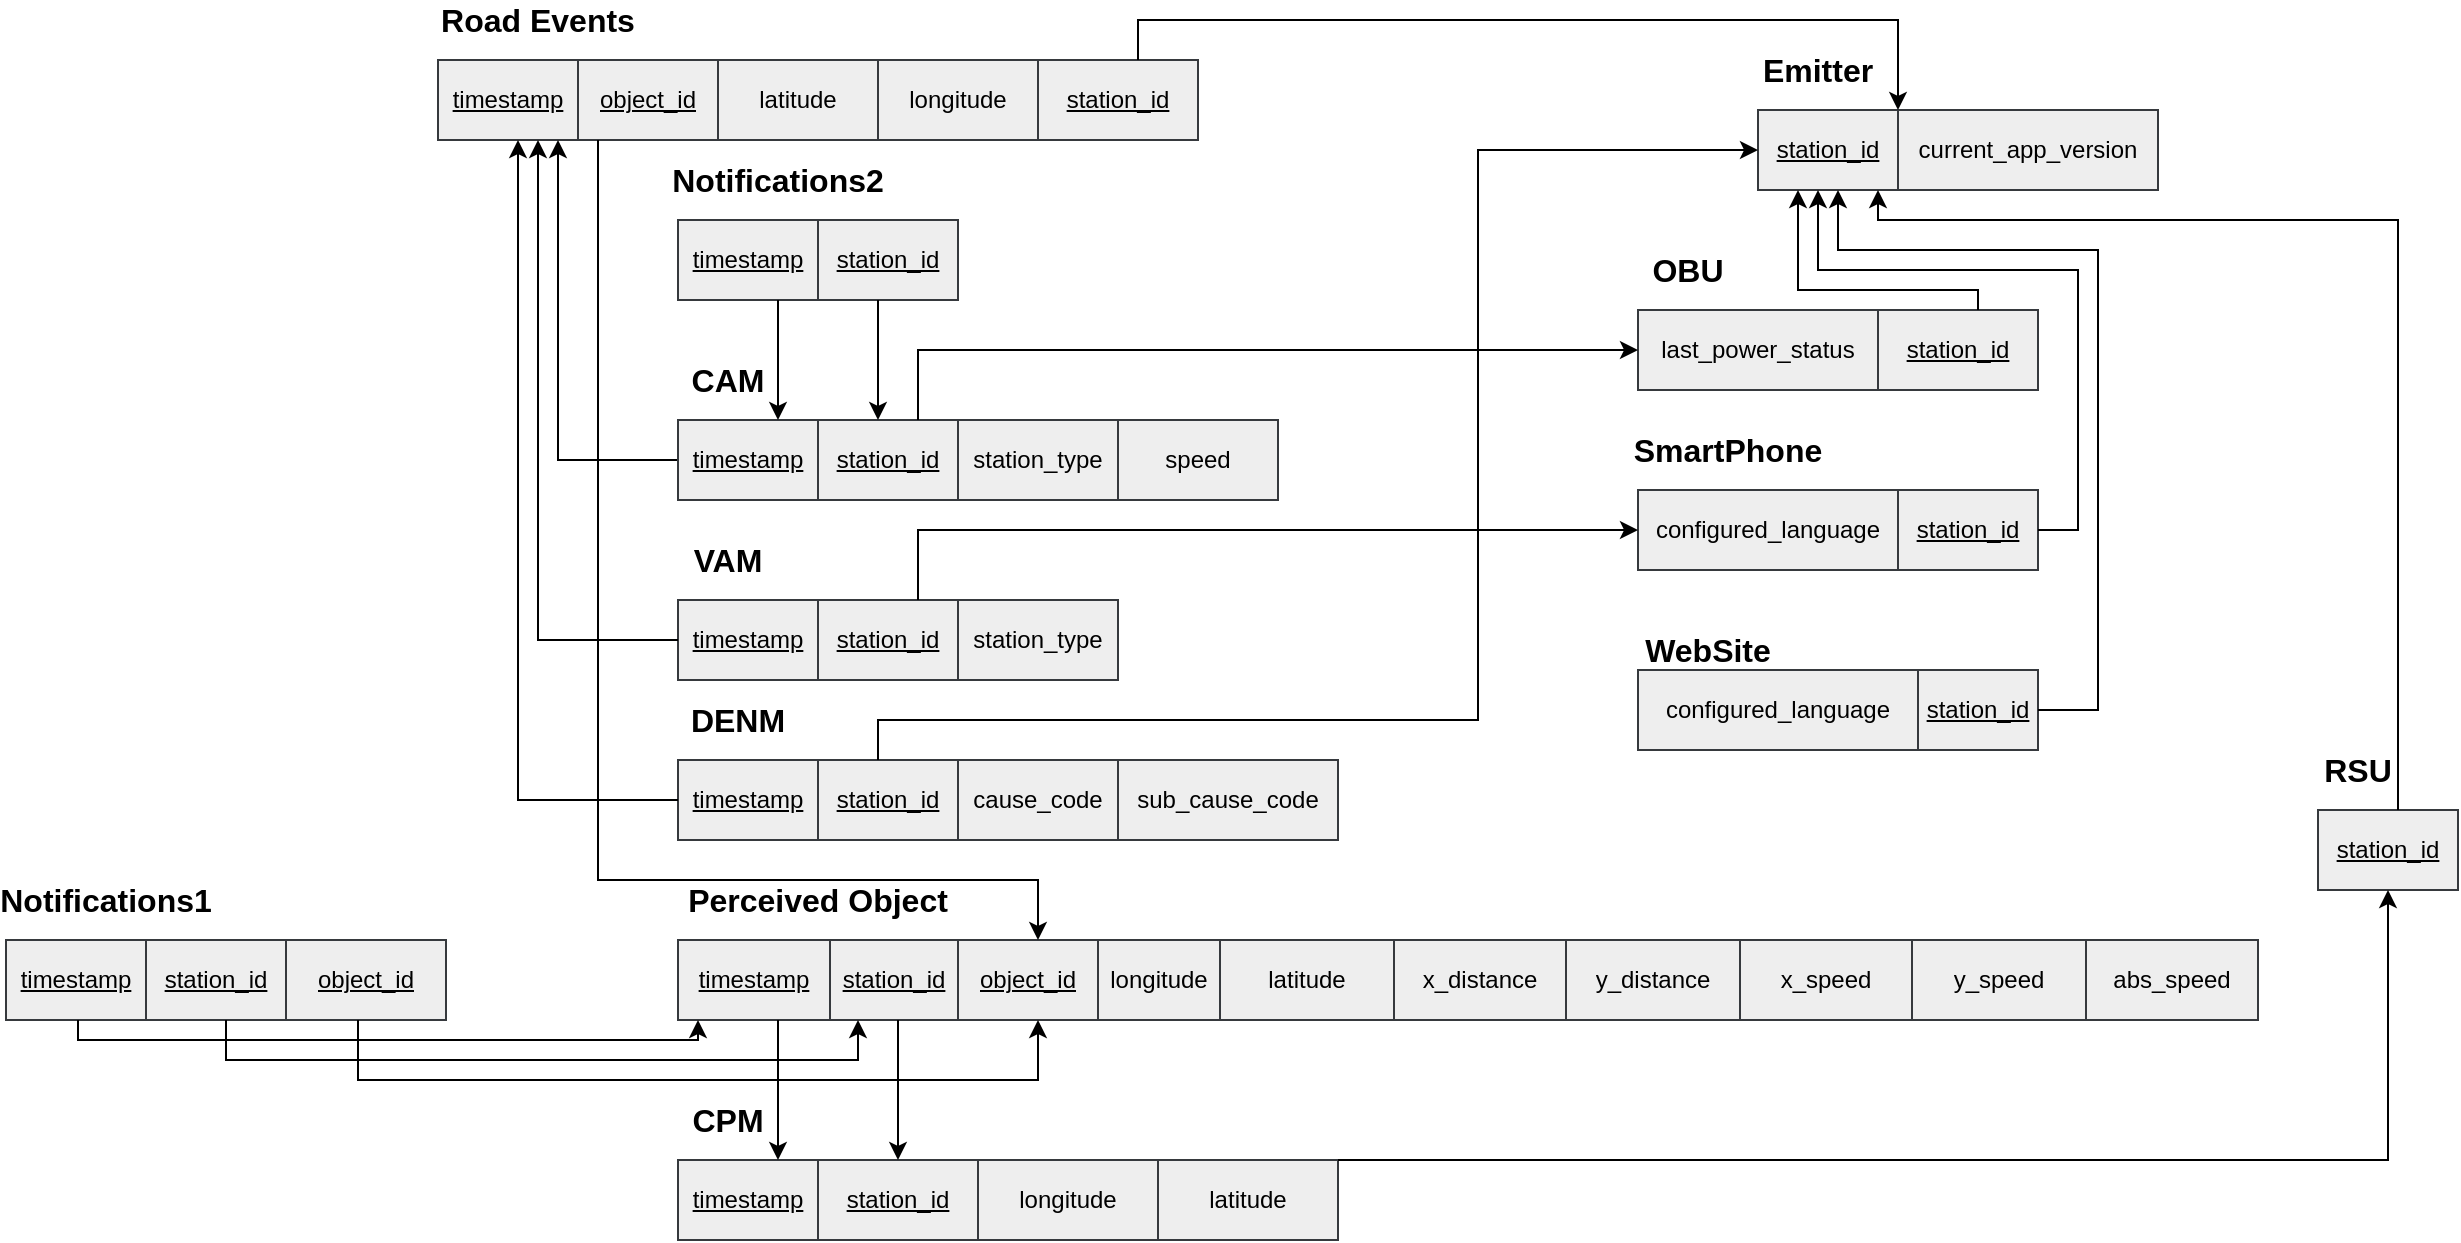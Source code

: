 <mxfile version="14.6.6" type="device"><diagram id="kqrPv_yDNmYcwUpfh7iH" name="Page-1"><mxGraphModel dx="1372" dy="756" grid="1" gridSize="10" guides="1" tooltips="1" connect="1" arrows="1" fold="1" page="1" pageScale="1" pageWidth="827" pageHeight="1169" math="0" shadow="0"><root><mxCell id="0"/><mxCell id="1" parent="0"/><mxCell id="LQhwVFGZXjjBHXmuentA-1" value="" style="shape=table;html=1;whiteSpace=wrap;startSize=0;container=1;collapsible=0;childLayout=tableLayout;fillColor=#eeeeee;strokeColor=#36393d;" parent="1" vertex="1"><mxGeometry x="520" y="240" width="380" height="40" as="geometry"/></mxCell><mxCell id="LQhwVFGZXjjBHXmuentA-2" value="" style="shape=partialRectangle;html=1;whiteSpace=wrap;collapsible=0;dropTarget=0;pointerEvents=0;fillColor=none;top=0;left=0;bottom=0;right=0;points=[[0,0.5],[1,0.5]];portConstraint=eastwest;" parent="LQhwVFGZXjjBHXmuentA-1" vertex="1"><mxGeometry width="380" height="40" as="geometry"/></mxCell><mxCell id="LQhwVFGZXjjBHXmuentA-3" value="&lt;u&gt;timestamp&lt;/u&gt;" style="shape=partialRectangle;html=1;whiteSpace=wrap;connectable=0;fillColor=none;top=0;left=0;bottom=0;right=0;overflow=hidden;" parent="LQhwVFGZXjjBHXmuentA-2" vertex="1"><mxGeometry width="70" height="40" as="geometry"/></mxCell><mxCell id="LQhwVFGZXjjBHXmuentA-93" value="&lt;u&gt;object_id&lt;/u&gt;" style="shape=partialRectangle;html=1;whiteSpace=wrap;connectable=0;fillColor=none;top=0;left=0;bottom=0;right=0;overflow=hidden;" parent="LQhwVFGZXjjBHXmuentA-2" vertex="1"><mxGeometry x="70" width="70" height="40" as="geometry"/></mxCell><mxCell id="LQhwVFGZXjjBHXmuentA-4" value="latitude" style="shape=partialRectangle;html=1;whiteSpace=wrap;connectable=0;fillColor=none;top=0;left=0;bottom=0;right=0;overflow=hidden;" parent="LQhwVFGZXjjBHXmuentA-2" vertex="1"><mxGeometry x="140" width="80" height="40" as="geometry"/></mxCell><mxCell id="LQhwVFGZXjjBHXmuentA-9" value="longitude" style="shape=partialRectangle;html=1;whiteSpace=wrap;connectable=0;fillColor=none;top=0;left=0;bottom=0;right=0;overflow=hidden;" parent="LQhwVFGZXjjBHXmuentA-2" vertex="1"><mxGeometry x="220" width="80" height="40" as="geometry"/></mxCell><mxCell id="qIeASprypmDeruJu5HzE-32" value="&lt;u&gt;station_id&lt;/u&gt;" style="shape=partialRectangle;html=1;whiteSpace=wrap;connectable=0;fillColor=none;top=0;left=0;bottom=0;right=0;overflow=hidden;" vertex="1" parent="LQhwVFGZXjjBHXmuentA-2"><mxGeometry x="300" width="80" height="40" as="geometry"/></mxCell><mxCell id="LQhwVFGZXjjBHXmuentA-5" value="&lt;span style=&quot;font-size: 16px&quot;&gt;&lt;b&gt;Road Events&lt;/b&gt;&lt;/span&gt;" style="text;html=1;strokeColor=none;fillColor=none;align=center;verticalAlign=middle;whiteSpace=wrap;rounded=0;" parent="1" vertex="1"><mxGeometry x="520" y="210" width="100" height="20" as="geometry"/></mxCell><mxCell id="qIeASprypmDeruJu5HzE-10" style="edgeStyle=orthogonalEdgeStyle;rounded=0;orthogonalLoop=1;jettySize=auto;html=1;" edge="1" parent="1" source="LQhwVFGZXjjBHXmuentA-10" target="LQhwVFGZXjjBHXmuentA-2"><mxGeometry relative="1" as="geometry"><Array as="points"><mxPoint x="580" y="440"/></Array></mxGeometry></mxCell><mxCell id="LQhwVFGZXjjBHXmuentA-10" value="" style="shape=table;html=1;whiteSpace=wrap;startSize=0;container=1;collapsible=0;childLayout=tableLayout;fillColor=#eeeeee;strokeColor=#36393d;" parent="1" vertex="1"><mxGeometry x="640" y="420" width="300" height="40" as="geometry"/></mxCell><mxCell id="LQhwVFGZXjjBHXmuentA-11" value="" style="shape=partialRectangle;html=1;whiteSpace=wrap;collapsible=0;dropTarget=0;pointerEvents=0;fillColor=none;top=0;left=0;bottom=0;right=0;points=[[0,0.5],[1,0.5]];portConstraint=eastwest;" parent="LQhwVFGZXjjBHXmuentA-10" vertex="1"><mxGeometry width="300" height="40" as="geometry"/></mxCell><mxCell id="LQhwVFGZXjjBHXmuentA-12" value="&lt;u&gt;timestamp&lt;/u&gt;" style="shape=partialRectangle;html=1;whiteSpace=wrap;connectable=0;fillColor=none;top=0;left=0;bottom=0;right=0;overflow=hidden;" parent="LQhwVFGZXjjBHXmuentA-11" vertex="1"><mxGeometry width="70" height="40" as="geometry"/></mxCell><mxCell id="LQhwVFGZXjjBHXmuentA-106" value="&lt;u&gt;station_id&lt;/u&gt;" style="shape=partialRectangle;html=1;whiteSpace=wrap;connectable=0;fillColor=none;top=0;left=0;bottom=0;right=0;overflow=hidden;" parent="LQhwVFGZXjjBHXmuentA-11" vertex="1"><mxGeometry x="70" width="70" height="40" as="geometry"/></mxCell><mxCell id="LQhwVFGZXjjBHXmuentA-13" value="station_type" style="shape=partialRectangle;html=1;whiteSpace=wrap;connectable=0;fillColor=none;top=0;left=0;bottom=0;right=0;overflow=hidden;" parent="LQhwVFGZXjjBHXmuentA-11" vertex="1"><mxGeometry x="140" width="80" height="40" as="geometry"/></mxCell><mxCell id="LQhwVFGZXjjBHXmuentA-129" value="speed" style="shape=partialRectangle;html=1;whiteSpace=wrap;connectable=0;fillColor=none;top=0;left=0;bottom=0;right=0;overflow=hidden;" parent="LQhwVFGZXjjBHXmuentA-11" vertex="1"><mxGeometry x="220" width="80" height="40" as="geometry"/></mxCell><mxCell id="LQhwVFGZXjjBHXmuentA-15" value="&lt;span style=&quot;font-size: 16px&quot;&gt;&lt;b&gt;CAM&lt;/b&gt;&lt;/span&gt;" style="text;html=1;strokeColor=none;fillColor=none;align=center;verticalAlign=middle;whiteSpace=wrap;rounded=0;" parent="1" vertex="1"><mxGeometry x="640" y="390" width="50" height="20" as="geometry"/></mxCell><mxCell id="LQhwVFGZXjjBHXmuentA-16" value="" style="shape=table;html=1;whiteSpace=wrap;startSize=0;container=1;collapsible=0;childLayout=tableLayout;fillColor=#eeeeee;strokeColor=#36393d;" parent="1" vertex="1"><mxGeometry x="640" y="510" width="220" height="40" as="geometry"/></mxCell><mxCell id="LQhwVFGZXjjBHXmuentA-17" value="" style="shape=partialRectangle;html=1;whiteSpace=wrap;collapsible=0;dropTarget=0;pointerEvents=0;fillColor=none;top=0;left=0;bottom=0;right=0;points=[[0,0.5],[1,0.5]];portConstraint=eastwest;" parent="LQhwVFGZXjjBHXmuentA-16" vertex="1"><mxGeometry width="220" height="40" as="geometry"/></mxCell><mxCell id="LQhwVFGZXjjBHXmuentA-18" value="&lt;u&gt;timestamp&lt;/u&gt;" style="shape=partialRectangle;html=1;whiteSpace=wrap;connectable=0;fillColor=none;top=0;left=0;bottom=0;right=0;overflow=hidden;" parent="LQhwVFGZXjjBHXmuentA-17" vertex="1"><mxGeometry width="70" height="40" as="geometry"/></mxCell><mxCell id="LQhwVFGZXjjBHXmuentA-119" value="&lt;u&gt;station_id&lt;/u&gt;" style="shape=partialRectangle;html=1;whiteSpace=wrap;connectable=0;fillColor=none;top=0;left=0;bottom=0;right=0;overflow=hidden;" parent="LQhwVFGZXjjBHXmuentA-17" vertex="1"><mxGeometry x="70" width="70" height="40" as="geometry"/></mxCell><mxCell id="LQhwVFGZXjjBHXmuentA-19" value="station_type" style="shape=partialRectangle;html=1;whiteSpace=wrap;connectable=0;fillColor=none;top=0;left=0;bottom=0;right=0;overflow=hidden;" parent="LQhwVFGZXjjBHXmuentA-17" vertex="1"><mxGeometry x="140" width="80" height="40" as="geometry"/></mxCell><mxCell id="LQhwVFGZXjjBHXmuentA-20" value="&lt;span style=&quot;font-size: 16px&quot;&gt;&lt;b&gt;VAM&lt;/b&gt;&lt;/span&gt;" style="text;html=1;strokeColor=none;fillColor=none;align=center;verticalAlign=middle;whiteSpace=wrap;rounded=0;" parent="1" vertex="1"><mxGeometry x="640" y="480" width="50" height="20" as="geometry"/></mxCell><mxCell id="LQhwVFGZXjjBHXmuentA-21" value="" style="shape=table;html=1;whiteSpace=wrap;startSize=0;container=1;collapsible=0;childLayout=tableLayout;fillColor=#eeeeee;strokeColor=#36393d;" parent="1" vertex="1"><mxGeometry x="640" y="590" width="330" height="40" as="geometry"/></mxCell><mxCell id="LQhwVFGZXjjBHXmuentA-22" value="" style="shape=partialRectangle;html=1;whiteSpace=wrap;collapsible=0;dropTarget=0;pointerEvents=0;fillColor=none;top=0;left=0;bottom=0;right=0;points=[[0,0.5],[1,0.5]];portConstraint=eastwest;" parent="LQhwVFGZXjjBHXmuentA-21" vertex="1"><mxGeometry width="330" height="40" as="geometry"/></mxCell><mxCell id="LQhwVFGZXjjBHXmuentA-23" value="&lt;u&gt;timestamp&lt;/u&gt;" style="shape=partialRectangle;html=1;whiteSpace=wrap;connectable=0;fillColor=none;top=0;left=0;bottom=0;right=0;overflow=hidden;" parent="LQhwVFGZXjjBHXmuentA-22" vertex="1"><mxGeometry width="70" height="40" as="geometry"/></mxCell><mxCell id="LQhwVFGZXjjBHXmuentA-107" value="&lt;u&gt;station_id&lt;/u&gt;" style="shape=partialRectangle;html=1;whiteSpace=wrap;connectable=0;fillColor=none;top=0;left=0;bottom=0;right=0;overflow=hidden;" parent="LQhwVFGZXjjBHXmuentA-22" vertex="1"><mxGeometry x="70" width="70" height="40" as="geometry"/></mxCell><mxCell id="LQhwVFGZXjjBHXmuentA-24" value="cause_code" style="shape=partialRectangle;html=1;whiteSpace=wrap;connectable=0;fillColor=none;top=0;left=0;bottom=0;right=0;overflow=hidden;" parent="LQhwVFGZXjjBHXmuentA-22" vertex="1"><mxGeometry x="140" width="80" height="40" as="geometry"/></mxCell><mxCell id="LQhwVFGZXjjBHXmuentA-26" value="sub_cause_code" style="shape=partialRectangle;html=1;whiteSpace=wrap;connectable=0;fillColor=none;top=0;left=0;bottom=0;right=0;overflow=hidden;" parent="LQhwVFGZXjjBHXmuentA-22" vertex="1"><mxGeometry x="220" width="110" height="40" as="geometry"/></mxCell><mxCell id="LQhwVFGZXjjBHXmuentA-25" value="&lt;span style=&quot;font-size: 16px&quot;&gt;&lt;b&gt;DENM&lt;/b&gt;&lt;/span&gt;" style="text;html=1;strokeColor=none;fillColor=none;align=center;verticalAlign=middle;whiteSpace=wrap;rounded=0;" parent="1" vertex="1"><mxGeometry x="640" y="560" width="60" height="20" as="geometry"/></mxCell><mxCell id="LQhwVFGZXjjBHXmuentA-27" value="" style="shape=table;html=1;whiteSpace=wrap;startSize=0;container=1;collapsible=0;childLayout=tableLayout;fillColor=#eeeeee;strokeColor=#36393d;" parent="1" vertex="1"><mxGeometry x="640" y="680" width="790" height="40" as="geometry"/></mxCell><mxCell id="LQhwVFGZXjjBHXmuentA-28" value="" style="shape=partialRectangle;html=1;whiteSpace=wrap;collapsible=0;dropTarget=0;pointerEvents=0;fillColor=none;top=0;left=0;bottom=0;right=0;points=[[0,0.5],[1,0.5]];portConstraint=eastwest;" parent="LQhwVFGZXjjBHXmuentA-27" vertex="1"><mxGeometry width="790" height="40" as="geometry"/></mxCell><mxCell id="LQhwVFGZXjjBHXmuentA-29" value="&lt;u&gt;timestamp&lt;/u&gt;" style="shape=partialRectangle;html=1;whiteSpace=wrap;connectable=0;fillColor=none;top=0;left=0;bottom=0;right=0;overflow=hidden;" parent="LQhwVFGZXjjBHXmuentA-28" vertex="1"><mxGeometry width="76" height="40" as="geometry"/></mxCell><mxCell id="LQhwVFGZXjjBHXmuentA-30" value="&lt;u&gt;station_id&lt;/u&gt;" style="shape=partialRectangle;html=1;whiteSpace=wrap;connectable=0;fillColor=none;top=0;left=0;bottom=0;right=0;overflow=hidden;" parent="LQhwVFGZXjjBHXmuentA-28" vertex="1"><mxGeometry x="76" width="64" height="40" as="geometry"/></mxCell><mxCell id="LQhwVFGZXjjBHXmuentA-92" value="&lt;u&gt;object_id&lt;/u&gt;" style="shape=partialRectangle;html=1;whiteSpace=wrap;connectable=0;fillColor=none;top=0;left=0;bottom=0;right=0;overflow=hidden;" parent="LQhwVFGZXjjBHXmuentA-28" vertex="1"><mxGeometry x="140" width="70" height="40" as="geometry"/></mxCell><mxCell id="LQhwVFGZXjjBHXmuentA-31" value="longitude" style="shape=partialRectangle;html=1;whiteSpace=wrap;connectable=0;fillColor=none;top=0;left=0;bottom=0;right=0;overflow=hidden;" parent="LQhwVFGZXjjBHXmuentA-28" vertex="1"><mxGeometry x="210" width="61" height="40" as="geometry"/></mxCell><mxCell id="LQhwVFGZXjjBHXmuentA-33" value="latitude" style="shape=partialRectangle;html=1;whiteSpace=wrap;connectable=0;fillColor=none;top=0;left=0;bottom=0;right=0;overflow=hidden;" parent="LQhwVFGZXjjBHXmuentA-28" vertex="1"><mxGeometry x="271" width="87" height="40" as="geometry"/></mxCell><mxCell id="LQhwVFGZXjjBHXmuentA-34" value="x_distance" style="shape=partialRectangle;html=1;whiteSpace=wrap;connectable=0;fillColor=none;top=0;left=0;bottom=0;right=0;overflow=hidden;" parent="LQhwVFGZXjjBHXmuentA-28" vertex="1"><mxGeometry x="358" width="86" height="40" as="geometry"/></mxCell><mxCell id="LQhwVFGZXjjBHXmuentA-35" value="y_distance" style="shape=partialRectangle;html=1;whiteSpace=wrap;connectable=0;fillColor=none;top=0;left=0;bottom=0;right=0;overflow=hidden;" parent="LQhwVFGZXjjBHXmuentA-28" vertex="1"><mxGeometry x="444" width="87" height="40" as="geometry"/></mxCell><mxCell id="LQhwVFGZXjjBHXmuentA-36" value="&lt;span&gt;x_speed&lt;/span&gt;" style="shape=partialRectangle;html=1;whiteSpace=wrap;connectable=0;fillColor=none;top=0;left=0;bottom=0;right=0;overflow=hidden;" parent="LQhwVFGZXjjBHXmuentA-28" vertex="1"><mxGeometry x="531" width="86" height="40" as="geometry"/></mxCell><mxCell id="LQhwVFGZXjjBHXmuentA-90" value="&lt;span&gt;y_speed&lt;/span&gt;" style="shape=partialRectangle;html=1;whiteSpace=wrap;connectable=0;fillColor=none;top=0;left=0;bottom=0;right=0;overflow=hidden;" parent="LQhwVFGZXjjBHXmuentA-28" vertex="1"><mxGeometry x="617" width="87" height="40" as="geometry"/></mxCell><mxCell id="LQhwVFGZXjjBHXmuentA-126" value="abs_speed" style="shape=partialRectangle;html=1;whiteSpace=wrap;connectable=0;fillColor=none;top=0;left=0;bottom=0;right=0;overflow=hidden;" parent="LQhwVFGZXjjBHXmuentA-28" vertex="1"><mxGeometry x="704" width="86" height="40" as="geometry"/></mxCell><mxCell id="LQhwVFGZXjjBHXmuentA-32" value="&lt;span style=&quot;font-size: 16px&quot;&gt;&lt;b&gt;Perceived Object&lt;/b&gt;&lt;/span&gt;" style="text;html=1;strokeColor=none;fillColor=none;align=center;verticalAlign=middle;whiteSpace=wrap;rounded=0;" parent="1" vertex="1"><mxGeometry x="640" y="650" width="140" height="20" as="geometry"/></mxCell><mxCell id="LQhwVFGZXjjBHXmuentA-37" value="" style="shape=table;html=1;whiteSpace=wrap;startSize=0;container=1;collapsible=0;childLayout=tableLayout;fillColor=#eeeeee;strokeColor=#36393d;" parent="1" vertex="1"><mxGeometry x="640" y="790" width="330" height="40" as="geometry"/></mxCell><mxCell id="LQhwVFGZXjjBHXmuentA-38" value="" style="shape=partialRectangle;html=1;whiteSpace=wrap;collapsible=0;dropTarget=0;pointerEvents=0;fillColor=none;top=0;left=0;bottom=0;right=0;points=[[0,0.5],[1,0.5]];portConstraint=eastwest;" parent="LQhwVFGZXjjBHXmuentA-37" vertex="1"><mxGeometry width="330" height="40" as="geometry"/></mxCell><mxCell id="LQhwVFGZXjjBHXmuentA-39" value="&lt;u&gt;timestamp&lt;/u&gt;" style="shape=partialRectangle;html=1;whiteSpace=wrap;connectable=0;fillColor=none;top=0;left=0;bottom=0;right=0;overflow=hidden;" parent="LQhwVFGZXjjBHXmuentA-38" vertex="1"><mxGeometry width="70" height="40" as="geometry"/></mxCell><mxCell id="LQhwVFGZXjjBHXmuentA-40" value="&lt;u&gt;station_id&lt;/u&gt;" style="shape=partialRectangle;html=1;whiteSpace=wrap;connectable=0;fillColor=none;top=0;left=0;bottom=0;right=0;overflow=hidden;" parent="LQhwVFGZXjjBHXmuentA-38" vertex="1"><mxGeometry x="70" width="80" height="40" as="geometry"/></mxCell><mxCell id="LQhwVFGZXjjBHXmuentA-41" value="longitude" style="shape=partialRectangle;html=1;whiteSpace=wrap;connectable=0;fillColor=none;top=0;left=0;bottom=0;right=0;overflow=hidden;" parent="LQhwVFGZXjjBHXmuentA-38" vertex="1"><mxGeometry x="150" width="90" height="40" as="geometry"/></mxCell><mxCell id="LQhwVFGZXjjBHXmuentA-44" value="latitude" style="shape=partialRectangle;html=1;whiteSpace=wrap;connectable=0;fillColor=none;top=0;left=0;bottom=0;right=0;overflow=hidden;" parent="LQhwVFGZXjjBHXmuentA-38" vertex="1"><mxGeometry x="240" width="90" height="40" as="geometry"/></mxCell><mxCell id="LQhwVFGZXjjBHXmuentA-42" value="&lt;span style=&quot;font-size: 16px&quot;&gt;&lt;b&gt;CPM&lt;/b&gt;&lt;/span&gt;" style="text;html=1;strokeColor=none;fillColor=none;align=center;verticalAlign=middle;whiteSpace=wrap;rounded=0;" parent="1" vertex="1"><mxGeometry x="640" y="760" width="50" height="20" as="geometry"/></mxCell><mxCell id="LQhwVFGZXjjBHXmuentA-45" value="" style="shape=table;html=1;whiteSpace=wrap;startSize=0;container=1;collapsible=0;childLayout=tableLayout;fillColor=#eeeeee;strokeColor=#36393d;" parent="1" vertex="1"><mxGeometry x="1180" y="265" width="200" height="40" as="geometry"/></mxCell><mxCell id="LQhwVFGZXjjBHXmuentA-46" value="" style="shape=partialRectangle;html=1;whiteSpace=wrap;collapsible=0;dropTarget=0;pointerEvents=0;fillColor=none;top=0;left=0;bottom=0;right=0;points=[[0,0.5],[1,0.5]];portConstraint=eastwest;" parent="LQhwVFGZXjjBHXmuentA-45" vertex="1"><mxGeometry width="200" height="40" as="geometry"/></mxCell><mxCell id="LQhwVFGZXjjBHXmuentA-47" value="&lt;u&gt;station_id&lt;/u&gt;" style="shape=partialRectangle;html=1;whiteSpace=wrap;connectable=0;fillColor=none;top=0;left=0;bottom=0;right=0;overflow=hidden;" parent="LQhwVFGZXjjBHXmuentA-46" vertex="1"><mxGeometry width="70" height="40" as="geometry"/></mxCell><mxCell id="LQhwVFGZXjjBHXmuentA-48" value="current_app_version" style="shape=partialRectangle;html=1;whiteSpace=wrap;connectable=0;fillColor=none;top=0;left=0;bottom=0;right=0;overflow=hidden;" parent="LQhwVFGZXjjBHXmuentA-46" vertex="1"><mxGeometry x="70" width="130" height="40" as="geometry"/></mxCell><mxCell id="LQhwVFGZXjjBHXmuentA-49" value="&lt;span style=&quot;font-size: 16px&quot;&gt;&lt;b&gt;Emitter&lt;/b&gt;&lt;/span&gt;" style="text;html=1;strokeColor=none;fillColor=none;align=center;verticalAlign=middle;whiteSpace=wrap;rounded=0;" parent="1" vertex="1"><mxGeometry x="1180" y="235" width="60" height="20" as="geometry"/></mxCell><mxCell id="LQhwVFGZXjjBHXmuentA-50" value="" style="shape=table;html=1;whiteSpace=wrap;startSize=0;container=1;collapsible=0;childLayout=tableLayout;fillColor=#eeeeee;strokeColor=#36393d;" parent="1" vertex="1"><mxGeometry x="1120" y="365" width="200" height="40" as="geometry"/></mxCell><mxCell id="LQhwVFGZXjjBHXmuentA-51" value="" style="shape=partialRectangle;html=1;whiteSpace=wrap;collapsible=0;dropTarget=0;pointerEvents=0;fillColor=none;top=0;left=0;bottom=0;right=0;points=[[0,0.5],[1,0.5]];portConstraint=eastwest;" parent="LQhwVFGZXjjBHXmuentA-50" vertex="1"><mxGeometry width="200" height="40" as="geometry"/></mxCell><mxCell id="LQhwVFGZXjjBHXmuentA-52" value="&lt;span&gt;last_power_status&lt;/span&gt;" style="shape=partialRectangle;html=1;whiteSpace=wrap;connectable=0;fillColor=none;top=0;left=0;bottom=0;right=0;overflow=hidden;" parent="LQhwVFGZXjjBHXmuentA-51" vertex="1"><mxGeometry width="120" height="40" as="geometry"/></mxCell><mxCell id="LQhwVFGZXjjBHXmuentA-53" value="&lt;u&gt;station_id&lt;/u&gt;" style="shape=partialRectangle;html=1;whiteSpace=wrap;connectable=0;fillColor=none;top=0;left=0;bottom=0;right=0;overflow=hidden;" parent="LQhwVFGZXjjBHXmuentA-51" vertex="1"><mxGeometry x="120" width="80" height="40" as="geometry"/></mxCell><mxCell id="LQhwVFGZXjjBHXmuentA-54" value="&lt;span style=&quot;font-size: 16px&quot;&gt;&lt;b&gt;OBU&lt;/b&gt;&lt;/span&gt;" style="text;html=1;strokeColor=none;fillColor=none;align=center;verticalAlign=middle;whiteSpace=wrap;rounded=0;" parent="1" vertex="1"><mxGeometry x="1120" y="335" width="50" height="20" as="geometry"/></mxCell><mxCell id="LQhwVFGZXjjBHXmuentA-55" value="" style="shape=table;html=1;whiteSpace=wrap;startSize=0;container=1;collapsible=0;childLayout=tableLayout;fillColor=#eeeeee;strokeColor=#36393d;" parent="1" vertex="1"><mxGeometry x="1120" y="455" width="200" height="40" as="geometry"/></mxCell><mxCell id="LQhwVFGZXjjBHXmuentA-56" value="" style="shape=partialRectangle;html=1;whiteSpace=wrap;collapsible=0;dropTarget=0;pointerEvents=0;fillColor=none;top=0;left=0;bottom=0;right=0;points=[[0,0.5],[1,0.5]];portConstraint=eastwest;" parent="LQhwVFGZXjjBHXmuentA-55" vertex="1"><mxGeometry width="200" height="40" as="geometry"/></mxCell><mxCell id="LQhwVFGZXjjBHXmuentA-57" value="&lt;span&gt;configured_language&lt;/span&gt;" style="shape=partialRectangle;html=1;whiteSpace=wrap;connectable=0;fillColor=none;top=0;left=0;bottom=0;right=0;overflow=hidden;" parent="LQhwVFGZXjjBHXmuentA-56" vertex="1"><mxGeometry width="130" height="40" as="geometry"/></mxCell><mxCell id="LQhwVFGZXjjBHXmuentA-58" value="&lt;u&gt;station_id&lt;/u&gt;" style="shape=partialRectangle;html=1;whiteSpace=wrap;connectable=0;fillColor=none;top=0;left=0;bottom=0;right=0;overflow=hidden;" parent="LQhwVFGZXjjBHXmuentA-56" vertex="1"><mxGeometry x="130" width="70" height="40" as="geometry"/></mxCell><mxCell id="LQhwVFGZXjjBHXmuentA-59" value="&lt;span style=&quot;font-size: 16px&quot;&gt;&lt;b&gt;SmartPhone&lt;/b&gt;&lt;/span&gt;" style="text;html=1;strokeColor=none;fillColor=none;align=center;verticalAlign=middle;whiteSpace=wrap;rounded=0;" parent="1" vertex="1"><mxGeometry x="1120" y="425" width="90" height="20" as="geometry"/></mxCell><mxCell id="LQhwVFGZXjjBHXmuentA-60" value="" style="shape=table;html=1;whiteSpace=wrap;startSize=0;container=1;collapsible=0;childLayout=tableLayout;fillColor=#eeeeee;strokeColor=#36393d;" parent="1" vertex="1"><mxGeometry x="1120" y="545" width="200" height="40" as="geometry"/></mxCell><mxCell id="LQhwVFGZXjjBHXmuentA-61" value="" style="shape=partialRectangle;html=1;whiteSpace=wrap;collapsible=0;dropTarget=0;pointerEvents=0;fillColor=none;top=0;left=0;bottom=0;right=0;points=[[0,0.5],[1,0.5]];portConstraint=eastwest;" parent="LQhwVFGZXjjBHXmuentA-60" vertex="1"><mxGeometry width="200" height="40" as="geometry"/></mxCell><mxCell id="LQhwVFGZXjjBHXmuentA-62" value="&lt;span&gt;configured_language&lt;/span&gt;" style="shape=partialRectangle;html=1;whiteSpace=wrap;connectable=0;fillColor=none;top=0;left=0;bottom=0;right=0;overflow=hidden;" parent="LQhwVFGZXjjBHXmuentA-61" vertex="1"><mxGeometry width="140" height="40" as="geometry"/></mxCell><mxCell id="LQhwVFGZXjjBHXmuentA-63" value="&lt;u&gt;station_id&lt;/u&gt;" style="shape=partialRectangle;html=1;whiteSpace=wrap;connectable=0;fillColor=none;top=0;left=0;bottom=0;right=0;overflow=hidden;" parent="LQhwVFGZXjjBHXmuentA-61" vertex="1"><mxGeometry x="140" width="60" height="40" as="geometry"/></mxCell><mxCell id="LQhwVFGZXjjBHXmuentA-64" value="&lt;span style=&quot;font-size: 16px&quot;&gt;&lt;b&gt;WebSite&lt;/b&gt;&lt;/span&gt;" style="text;html=1;strokeColor=none;fillColor=none;align=center;verticalAlign=middle;whiteSpace=wrap;rounded=0;" parent="1" vertex="1"><mxGeometry x="1120" y="525" width="70" height="20" as="geometry"/></mxCell><mxCell id="LQhwVFGZXjjBHXmuentA-65" value="" style="shape=table;html=1;whiteSpace=wrap;startSize=0;container=1;collapsible=0;childLayout=tableLayout;fillColor=#eeeeee;strokeColor=#36393d;" parent="1" vertex="1"><mxGeometry x="1460" y="615" width="70" height="40" as="geometry"/></mxCell><mxCell id="LQhwVFGZXjjBHXmuentA-66" value="" style="shape=partialRectangle;html=1;whiteSpace=wrap;collapsible=0;dropTarget=0;pointerEvents=0;fillColor=none;top=0;left=0;bottom=0;right=0;points=[[0,0.5],[1,0.5]];portConstraint=eastwest;" parent="LQhwVFGZXjjBHXmuentA-65" vertex="1"><mxGeometry width="70" height="40" as="geometry"/></mxCell><mxCell id="LQhwVFGZXjjBHXmuentA-67" value="&lt;u&gt;station_id&lt;/u&gt;" style="shape=partialRectangle;html=1;whiteSpace=wrap;connectable=0;fillColor=none;top=0;left=0;bottom=0;right=0;overflow=hidden;" parent="LQhwVFGZXjjBHXmuentA-66" vertex="1"><mxGeometry width="70" height="40" as="geometry"/></mxCell><mxCell id="LQhwVFGZXjjBHXmuentA-69" value="&lt;span style=&quot;font-size: 16px&quot;&gt;&lt;b&gt;RSU&lt;br&gt;&lt;/b&gt;&lt;/span&gt;" style="text;html=1;strokeColor=none;fillColor=none;align=center;verticalAlign=middle;whiteSpace=wrap;rounded=0;" parent="1" vertex="1"><mxGeometry x="1460" y="585" width="40" height="20" as="geometry"/></mxCell><mxCell id="LQhwVFGZXjjBHXmuentA-134" value="" style="shape=table;html=1;whiteSpace=wrap;startSize=0;container=1;collapsible=0;childLayout=tableLayout;fillColor=#eeeeee;strokeColor=#36393d;" parent="1" vertex="1"><mxGeometry x="640" y="320" width="140" height="40" as="geometry"/></mxCell><mxCell id="LQhwVFGZXjjBHXmuentA-135" value="" style="shape=partialRectangle;html=1;whiteSpace=wrap;collapsible=0;dropTarget=0;pointerEvents=0;fillColor=none;top=0;left=0;bottom=0;right=0;points=[[0,0.5],[1,0.5]];portConstraint=eastwest;" parent="LQhwVFGZXjjBHXmuentA-134" vertex="1"><mxGeometry width="140" height="40" as="geometry"/></mxCell><mxCell id="LQhwVFGZXjjBHXmuentA-136" value="&lt;u&gt;timestamp&lt;/u&gt;" style="shape=partialRectangle;html=1;whiteSpace=wrap;connectable=0;fillColor=none;top=0;left=0;bottom=0;right=0;overflow=hidden;" parent="LQhwVFGZXjjBHXmuentA-135" vertex="1"><mxGeometry width="70" height="40" as="geometry"/></mxCell><mxCell id="LQhwVFGZXjjBHXmuentA-137" value="&lt;u&gt;station_id&lt;/u&gt;" style="shape=partialRectangle;html=1;whiteSpace=wrap;connectable=0;fillColor=none;top=0;left=0;bottom=0;right=0;overflow=hidden;" parent="LQhwVFGZXjjBHXmuentA-135" vertex="1"><mxGeometry x="70" width="70" height="40" as="geometry"/></mxCell><mxCell id="LQhwVFGZXjjBHXmuentA-140" value="&lt;span style=&quot;font-size: 16px&quot;&gt;&lt;b&gt;Notifications2&lt;/b&gt;&lt;/span&gt;" style="text;html=1;strokeColor=none;fillColor=none;align=center;verticalAlign=middle;whiteSpace=wrap;rounded=0;" parent="1" vertex="1"><mxGeometry x="640" y="290" width="100" height="20" as="geometry"/></mxCell><mxCell id="qIeASprypmDeruJu5HzE-1" style="edgeStyle=orthogonalEdgeStyle;rounded=0;orthogonalLoop=1;jettySize=auto;html=1;" edge="1" parent="1" source="LQhwVFGZXjjBHXmuentA-51" target="LQhwVFGZXjjBHXmuentA-46"><mxGeometry relative="1" as="geometry"><Array as="points"><mxPoint x="1290" y="355"/><mxPoint x="1200" y="355"/></Array></mxGeometry></mxCell><mxCell id="qIeASprypmDeruJu5HzE-2" style="edgeStyle=orthogonalEdgeStyle;rounded=0;orthogonalLoop=1;jettySize=auto;html=1;" edge="1" parent="1" source="LQhwVFGZXjjBHXmuentA-56" target="LQhwVFGZXjjBHXmuentA-46"><mxGeometry relative="1" as="geometry"><Array as="points"><mxPoint x="1340" y="475"/><mxPoint x="1340" y="345"/><mxPoint x="1210" y="345"/></Array></mxGeometry></mxCell><mxCell id="qIeASprypmDeruJu5HzE-8" style="edgeStyle=orthogonalEdgeStyle;rounded=0;orthogonalLoop=1;jettySize=auto;html=1;" edge="1" parent="1" source="LQhwVFGZXjjBHXmuentA-22" target="LQhwVFGZXjjBHXmuentA-2"><mxGeometry relative="1" as="geometry"><Array as="points"><mxPoint x="560" y="610"/></Array></mxGeometry></mxCell><mxCell id="qIeASprypmDeruJu5HzE-9" style="edgeStyle=orthogonalEdgeStyle;rounded=0;orthogonalLoop=1;jettySize=auto;html=1;" edge="1" parent="1" source="LQhwVFGZXjjBHXmuentA-17" target="LQhwVFGZXjjBHXmuentA-2"><mxGeometry relative="1" as="geometry"><Array as="points"><mxPoint x="570" y="530"/></Array></mxGeometry></mxCell><mxCell id="qIeASprypmDeruJu5HzE-13" style="edgeStyle=orthogonalEdgeStyle;rounded=0;orthogonalLoop=1;jettySize=auto;html=1;" edge="1" parent="1" source="LQhwVFGZXjjBHXmuentA-2" target="LQhwVFGZXjjBHXmuentA-46"><mxGeometry relative="1" as="geometry"><Array as="points"><mxPoint x="870" y="220"/><mxPoint x="1250" y="220"/></Array></mxGeometry></mxCell><mxCell id="qIeASprypmDeruJu5HzE-19" style="edgeStyle=orthogonalEdgeStyle;rounded=0;orthogonalLoop=1;jettySize=auto;html=1;" edge="1" parent="1" source="LQhwVFGZXjjBHXmuentA-61" target="LQhwVFGZXjjBHXmuentA-46"><mxGeometry relative="1" as="geometry"><Array as="points"><mxPoint x="1350" y="565"/><mxPoint x="1350" y="335"/><mxPoint x="1220" y="335"/></Array></mxGeometry></mxCell><mxCell id="qIeASprypmDeruJu5HzE-20" style="edgeStyle=orthogonalEdgeStyle;rounded=0;orthogonalLoop=1;jettySize=auto;html=1;" edge="1" parent="1" source="LQhwVFGZXjjBHXmuentA-66" target="LQhwVFGZXjjBHXmuentA-46"><mxGeometry relative="1" as="geometry"><Array as="points"><mxPoint x="1500" y="320"/><mxPoint x="1240" y="320"/></Array></mxGeometry></mxCell><mxCell id="qIeASprypmDeruJu5HzE-22" style="edgeStyle=orthogonalEdgeStyle;rounded=0;orthogonalLoop=1;jettySize=auto;html=1;" edge="1" parent="1" source="LQhwVFGZXjjBHXmuentA-11" target="LQhwVFGZXjjBHXmuentA-51"><mxGeometry relative="1" as="geometry"><Array as="points"><mxPoint x="760" y="385"/></Array></mxGeometry></mxCell><mxCell id="qIeASprypmDeruJu5HzE-23" style="edgeStyle=orthogonalEdgeStyle;rounded=0;orthogonalLoop=1;jettySize=auto;html=1;" edge="1" parent="1" source="LQhwVFGZXjjBHXmuentA-17" target="LQhwVFGZXjjBHXmuentA-56"><mxGeometry relative="1" as="geometry"><Array as="points"><mxPoint x="760" y="475"/></Array></mxGeometry></mxCell><mxCell id="qIeASprypmDeruJu5HzE-24" style="edgeStyle=orthogonalEdgeStyle;rounded=0;orthogonalLoop=1;jettySize=auto;html=1;" edge="1" parent="1" source="LQhwVFGZXjjBHXmuentA-22" target="LQhwVFGZXjjBHXmuentA-46"><mxGeometry relative="1" as="geometry"><Array as="points"><mxPoint x="740" y="570"/><mxPoint x="1040" y="570"/><mxPoint x="1040" y="285"/></Array></mxGeometry></mxCell><mxCell id="qIeASprypmDeruJu5HzE-26" style="edgeStyle=orthogonalEdgeStyle;rounded=0;orthogonalLoop=1;jettySize=auto;html=1;" edge="1" parent="1" source="LQhwVFGZXjjBHXmuentA-28" target="LQhwVFGZXjjBHXmuentA-38"><mxGeometry relative="1" as="geometry"><Array as="points"><mxPoint x="750" y="730"/><mxPoint x="750" y="730"/></Array></mxGeometry></mxCell><mxCell id="qIeASprypmDeruJu5HzE-27" style="edgeStyle=orthogonalEdgeStyle;rounded=0;orthogonalLoop=1;jettySize=auto;html=1;" edge="1" parent="1" source="LQhwVFGZXjjBHXmuentA-28" target="LQhwVFGZXjjBHXmuentA-38"><mxGeometry relative="1" as="geometry"><Array as="points"><mxPoint x="690" y="760"/><mxPoint x="690" y="760"/></Array></mxGeometry></mxCell><mxCell id="qIeASprypmDeruJu5HzE-30" style="edgeStyle=orthogonalEdgeStyle;rounded=0;orthogonalLoop=1;jettySize=auto;html=1;" edge="1" parent="1" source="LQhwVFGZXjjBHXmuentA-2" target="LQhwVFGZXjjBHXmuentA-28"><mxGeometry relative="1" as="geometry"><Array as="points"><mxPoint x="600" y="650"/><mxPoint x="820" y="650"/></Array></mxGeometry></mxCell><mxCell id="qIeASprypmDeruJu5HzE-31" style="edgeStyle=orthogonalEdgeStyle;rounded=0;orthogonalLoop=1;jettySize=auto;html=1;" edge="1" parent="1" source="LQhwVFGZXjjBHXmuentA-38" target="LQhwVFGZXjjBHXmuentA-66"><mxGeometry relative="1" as="geometry"><Array as="points"><mxPoint x="1495" y="790"/></Array></mxGeometry></mxCell><mxCell id="qIeASprypmDeruJu5HzE-34" value="" style="shape=table;html=1;whiteSpace=wrap;startSize=0;container=1;collapsible=0;childLayout=tableLayout;fillColor=#eeeeee;strokeColor=#36393d;" vertex="1" parent="1"><mxGeometry x="304" y="680" width="220" height="40" as="geometry"/></mxCell><mxCell id="qIeASprypmDeruJu5HzE-35" value="" style="shape=partialRectangle;html=1;whiteSpace=wrap;collapsible=0;dropTarget=0;pointerEvents=0;fillColor=none;top=0;left=0;bottom=0;right=0;points=[[0,0.5],[1,0.5]];portConstraint=eastwest;" vertex="1" parent="qIeASprypmDeruJu5HzE-34"><mxGeometry width="220" height="40" as="geometry"/></mxCell><mxCell id="qIeASprypmDeruJu5HzE-36" value="&lt;u&gt;timestamp&lt;/u&gt;" style="shape=partialRectangle;html=1;whiteSpace=wrap;connectable=0;fillColor=none;top=0;left=0;bottom=0;right=0;overflow=hidden;" vertex="1" parent="qIeASprypmDeruJu5HzE-35"><mxGeometry width="70" height="40" as="geometry"/></mxCell><mxCell id="qIeASprypmDeruJu5HzE-37" value="&lt;u&gt;station_id&lt;/u&gt;" style="shape=partialRectangle;html=1;whiteSpace=wrap;connectable=0;fillColor=none;top=0;left=0;bottom=0;right=0;overflow=hidden;" vertex="1" parent="qIeASprypmDeruJu5HzE-35"><mxGeometry x="70" width="70" height="40" as="geometry"/></mxCell><mxCell id="qIeASprypmDeruJu5HzE-38" value="&lt;u&gt;object_id&lt;/u&gt;" style="shape=partialRectangle;html=1;whiteSpace=wrap;connectable=0;fillColor=none;top=0;left=0;bottom=0;right=0;overflow=hidden;" vertex="1" parent="qIeASprypmDeruJu5HzE-35"><mxGeometry x="140" width="80" height="40" as="geometry"/></mxCell><mxCell id="qIeASprypmDeruJu5HzE-39" value="&lt;span style=&quot;font-size: 16px&quot;&gt;&lt;b&gt;Notifications1&lt;/b&gt;&lt;/span&gt;" style="text;html=1;strokeColor=none;fillColor=none;align=center;verticalAlign=middle;whiteSpace=wrap;rounded=0;" vertex="1" parent="1"><mxGeometry x="304" y="650" width="100" height="20" as="geometry"/></mxCell><mxCell id="qIeASprypmDeruJu5HzE-42" style="edgeStyle=orthogonalEdgeStyle;rounded=0;orthogonalLoop=1;jettySize=auto;html=1;" edge="1" parent="1" source="qIeASprypmDeruJu5HzE-35" target="LQhwVFGZXjjBHXmuentA-28"><mxGeometry relative="1" as="geometry"><Array as="points"><mxPoint x="414" y="740"/><mxPoint x="730" y="740"/></Array></mxGeometry></mxCell><mxCell id="qIeASprypmDeruJu5HzE-43" style="edgeStyle=orthogonalEdgeStyle;rounded=0;orthogonalLoop=1;jettySize=auto;html=1;" edge="1" parent="1" source="LQhwVFGZXjjBHXmuentA-135" target="LQhwVFGZXjjBHXmuentA-11"><mxGeometry relative="1" as="geometry"><Array as="points"><mxPoint x="690" y="370"/><mxPoint x="690" y="370"/></Array></mxGeometry></mxCell><mxCell id="qIeASprypmDeruJu5HzE-44" style="edgeStyle=orthogonalEdgeStyle;rounded=0;orthogonalLoop=1;jettySize=auto;html=1;" edge="1" parent="1" source="LQhwVFGZXjjBHXmuentA-135" target="LQhwVFGZXjjBHXmuentA-11"><mxGeometry relative="1" as="geometry"><Array as="points"><mxPoint x="740" y="380"/><mxPoint x="740" y="380"/></Array></mxGeometry></mxCell><mxCell id="qIeASprypmDeruJu5HzE-45" style="edgeStyle=orthogonalEdgeStyle;rounded=0;orthogonalLoop=1;jettySize=auto;html=1;" edge="1" parent="1" source="qIeASprypmDeruJu5HzE-35" target="LQhwVFGZXjjBHXmuentA-28"><mxGeometry relative="1" as="geometry"><Array as="points"><mxPoint x="340" y="730"/><mxPoint x="650" y="730"/></Array></mxGeometry></mxCell><mxCell id="qIeASprypmDeruJu5HzE-46" style="edgeStyle=orthogonalEdgeStyle;rounded=0;orthogonalLoop=1;jettySize=auto;html=1;" edge="1" parent="1" source="qIeASprypmDeruJu5HzE-35" target="LQhwVFGZXjjBHXmuentA-28"><mxGeometry relative="1" as="geometry"><Array as="points"><mxPoint x="480" y="750"/><mxPoint x="820" y="750"/></Array></mxGeometry></mxCell></root></mxGraphModel></diagram></mxfile>